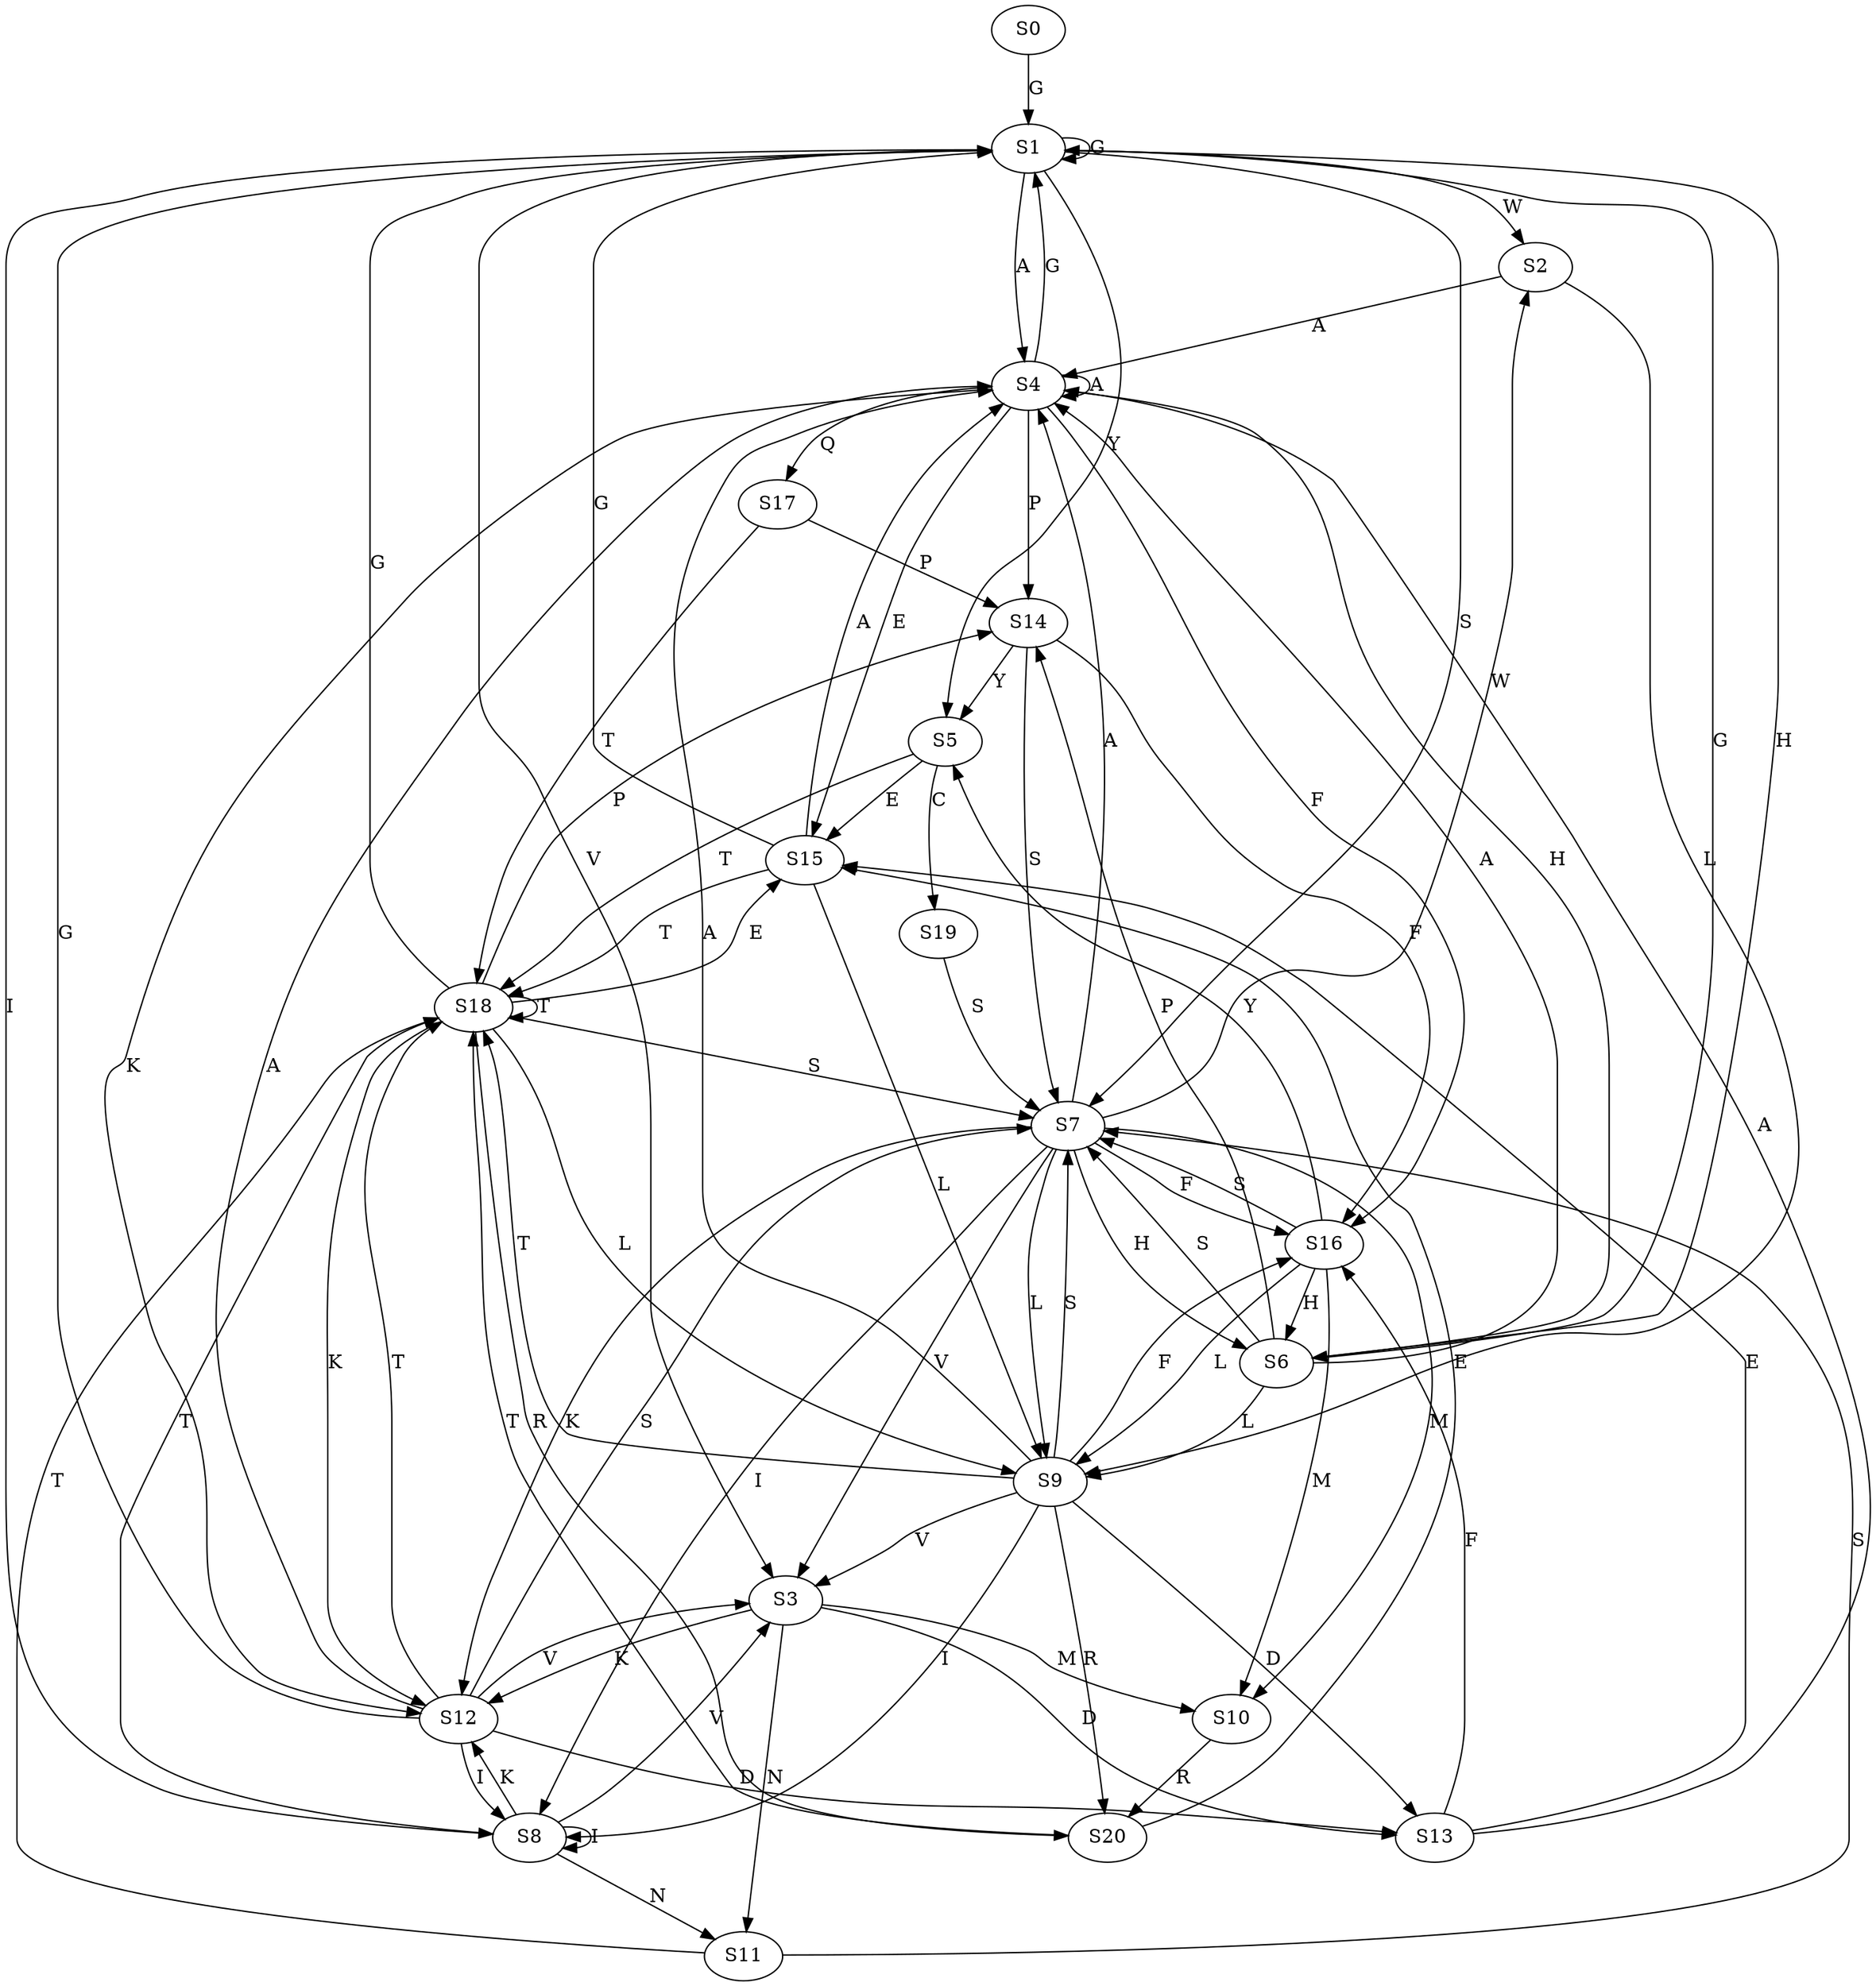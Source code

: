 strict digraph  {
	S0 -> S1 [ label = G ];
	S1 -> S2 [ label = W ];
	S1 -> S3 [ label = V ];
	S1 -> S4 [ label = A ];
	S1 -> S5 [ label = Y ];
	S1 -> S6 [ label = H ];
	S1 -> S7 [ label = S ];
	S1 -> S8 [ label = I ];
	S1 -> S1 [ label = G ];
	S2 -> S4 [ label = A ];
	S2 -> S9 [ label = L ];
	S3 -> S10 [ label = M ];
	S3 -> S11 [ label = N ];
	S3 -> S12 [ label = K ];
	S3 -> S13 [ label = D ];
	S4 -> S14 [ label = P ];
	S4 -> S12 [ label = K ];
	S4 -> S4 [ label = A ];
	S4 -> S1 [ label = G ];
	S4 -> S6 [ label = H ];
	S4 -> S15 [ label = E ];
	S4 -> S16 [ label = F ];
	S4 -> S17 [ label = Q ];
	S5 -> S15 [ label = E ];
	S5 -> S18 [ label = T ];
	S5 -> S19 [ label = C ];
	S6 -> S4 [ label = A ];
	S6 -> S14 [ label = P ];
	S6 -> S7 [ label = S ];
	S6 -> S1 [ label = G ];
	S6 -> S9 [ label = L ];
	S7 -> S9 [ label = L ];
	S7 -> S12 [ label = K ];
	S7 -> S4 [ label = A ];
	S7 -> S3 [ label = V ];
	S7 -> S10 [ label = M ];
	S7 -> S2 [ label = W ];
	S7 -> S8 [ label = I ];
	S7 -> S16 [ label = F ];
	S7 -> S6 [ label = H ];
	S8 -> S11 [ label = N ];
	S8 -> S12 [ label = K ];
	S8 -> S18 [ label = T ];
	S8 -> S8 [ label = I ];
	S8 -> S3 [ label = V ];
	S9 -> S3 [ label = V ];
	S9 -> S4 [ label = A ];
	S9 -> S16 [ label = F ];
	S9 -> S13 [ label = D ];
	S9 -> S7 [ label = S ];
	S9 -> S8 [ label = I ];
	S9 -> S18 [ label = T ];
	S9 -> S20 [ label = R ];
	S10 -> S20 [ label = R ];
	S11 -> S18 [ label = T ];
	S11 -> S7 [ label = S ];
	S12 -> S13 [ label = D ];
	S12 -> S3 [ label = V ];
	S12 -> S1 [ label = G ];
	S12 -> S18 [ label = T ];
	S12 -> S8 [ label = I ];
	S12 -> S7 [ label = S ];
	S12 -> S4 [ label = A ];
	S13 -> S4 [ label = A ];
	S13 -> S16 [ label = F ];
	S13 -> S15 [ label = E ];
	S14 -> S7 [ label = S ];
	S14 -> S16 [ label = F ];
	S14 -> S5 [ label = Y ];
	S15 -> S1 [ label = G ];
	S15 -> S4 [ label = A ];
	S15 -> S9 [ label = L ];
	S15 -> S18 [ label = T ];
	S16 -> S10 [ label = M ];
	S16 -> S7 [ label = S ];
	S16 -> S5 [ label = Y ];
	S16 -> S6 [ label = H ];
	S16 -> S9 [ label = L ];
	S17 -> S18 [ label = T ];
	S17 -> S14 [ label = P ];
	S18 -> S12 [ label = K ];
	S18 -> S14 [ label = P ];
	S18 -> S18 [ label = T ];
	S18 -> S9 [ label = L ];
	S18 -> S20 [ label = R ];
	S18 -> S7 [ label = S ];
	S18 -> S1 [ label = G ];
	S18 -> S15 [ label = E ];
	S19 -> S7 [ label = S ];
	S20 -> S15 [ label = E ];
	S20 -> S18 [ label = T ];
}
